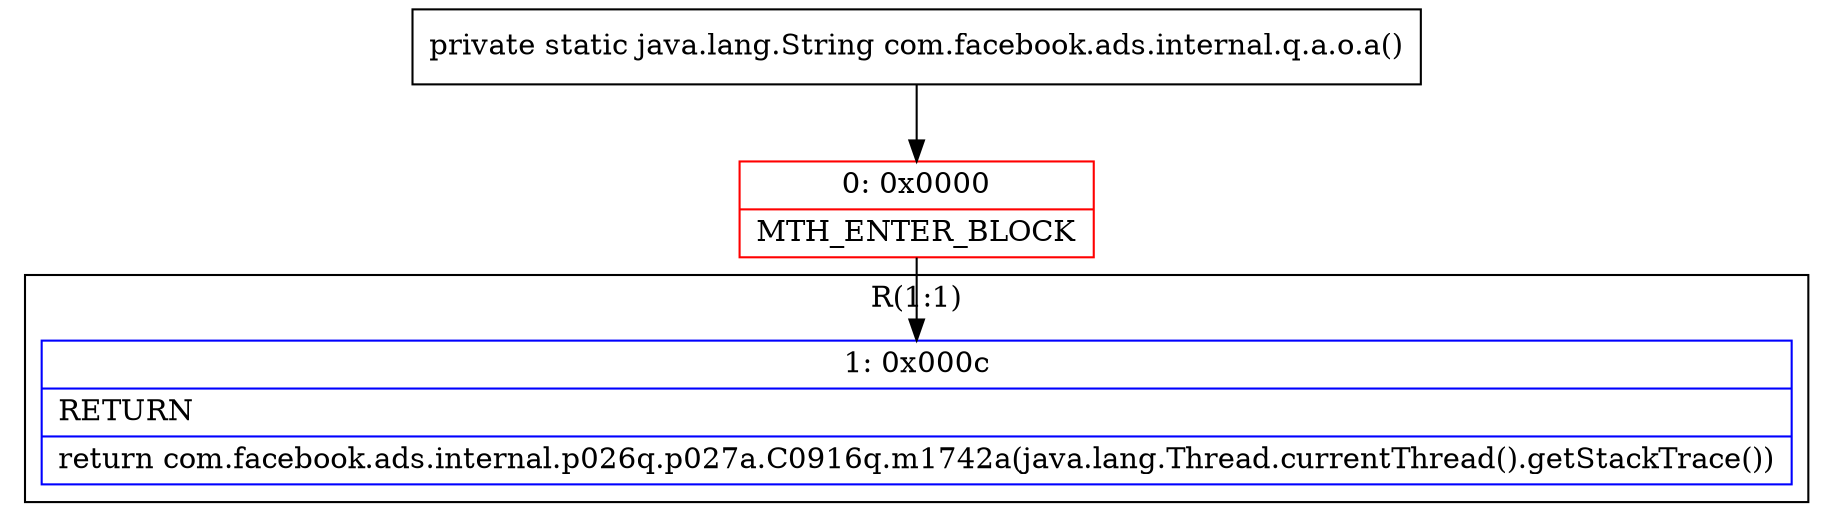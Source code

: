 digraph "CFG forcom.facebook.ads.internal.q.a.o.a()Ljava\/lang\/String;" {
subgraph cluster_Region_136821149 {
label = "R(1:1)";
node [shape=record,color=blue];
Node_1 [shape=record,label="{1\:\ 0x000c|RETURN\l|return com.facebook.ads.internal.p026q.p027a.C0916q.m1742a(java.lang.Thread.currentThread().getStackTrace())\l}"];
}
Node_0 [shape=record,color=red,label="{0\:\ 0x0000|MTH_ENTER_BLOCK\l}"];
MethodNode[shape=record,label="{private static java.lang.String com.facebook.ads.internal.q.a.o.a() }"];
MethodNode -> Node_0;
Node_0 -> Node_1;
}

